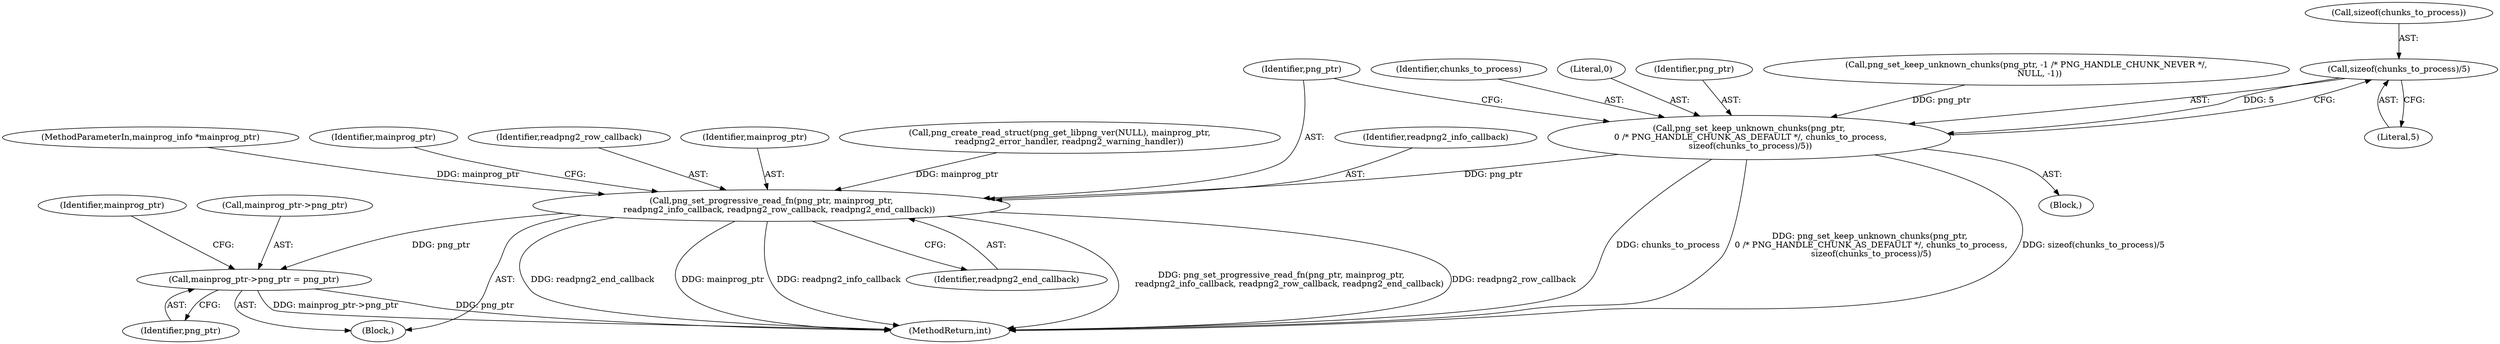 digraph "0_Android_9d4853418ab2f754c2b63e091c29c5529b8b86ca_4@API" {
"1000178" [label="(Call,sizeof(chunks_to_process)/5)"];
"1000174" [label="(Call,png_set_keep_unknown_chunks(png_ptr,\n 0 /* PNG_HANDLE_CHUNK_AS_DEFAULT */, chunks_to_process,\n sizeof(chunks_to_process)/5))"];
"1000182" [label="(Call,png_set_progressive_read_fn(png_ptr, mainprog_ptr,\n      readpng2_info_callback, readpng2_row_callback, readpng2_end_callback))"];
"1000188" [label="(Call,mainprog_ptr->png_ptr = png_ptr)"];
"1000190" [label="(Identifier,mainprog_ptr)"];
"1000177" [label="(Identifier,chunks_to_process)"];
"1000192" [label="(Identifier,png_ptr)"];
"1000200" [label="(MethodReturn,int)"];
"1000186" [label="(Identifier,readpng2_row_callback)"];
"1000184" [label="(Identifier,mainprog_ptr)"];
"1000195" [label="(Identifier,mainprog_ptr)"];
"1000125" [label="(Call,png_create_read_struct(png_get_libpng_ver(NULL), mainprog_ptr,\n       readpng2_error_handler, readpng2_warning_handler))"];
"1000182" [label="(Call,png_set_progressive_read_fn(png_ptr, mainprog_ptr,\n      readpng2_info_callback, readpng2_row_callback, readpng2_end_callback))"];
"1000174" [label="(Call,png_set_keep_unknown_chunks(png_ptr,\n 0 /* PNG_HANDLE_CHUNK_AS_DEFAULT */, chunks_to_process,\n sizeof(chunks_to_process)/5))"];
"1000119" [label="(MethodParameterIn,mainprog_info *mainprog_ptr)"];
"1000120" [label="(Block,)"];
"1000187" [label="(Identifier,readpng2_end_callback)"];
"1000183" [label="(Identifier,png_ptr)"];
"1000178" [label="(Call,sizeof(chunks_to_process)/5)"];
"1000189" [label="(Call,mainprog_ptr->png_ptr)"];
"1000176" [label="(Literal,0)"];
"1000175" [label="(Identifier,png_ptr)"];
"1000188" [label="(Call,mainprog_ptr->png_ptr = png_ptr)"];
"1000179" [label="(Call,sizeof(chunks_to_process))"];
"1000181" [label="(Literal,5)"];
"1000167" [label="(Call,png_set_keep_unknown_chunks(png_ptr, -1 /* PNG_HANDLE_CHUNK_NEVER */,\n          NULL, -1))"];
"1000185" [label="(Identifier,readpng2_info_callback)"];
"1000165" [label="(Block,)"];
"1000178" -> "1000174"  [label="AST: "];
"1000178" -> "1000181"  [label="CFG: "];
"1000179" -> "1000178"  [label="AST: "];
"1000181" -> "1000178"  [label="AST: "];
"1000174" -> "1000178"  [label="CFG: "];
"1000178" -> "1000174"  [label="DDG: 5"];
"1000174" -> "1000165"  [label="AST: "];
"1000175" -> "1000174"  [label="AST: "];
"1000176" -> "1000174"  [label="AST: "];
"1000177" -> "1000174"  [label="AST: "];
"1000183" -> "1000174"  [label="CFG: "];
"1000174" -> "1000200"  [label="DDG: chunks_to_process"];
"1000174" -> "1000200"  [label="DDG: png_set_keep_unknown_chunks(png_ptr,\n 0 /* PNG_HANDLE_CHUNK_AS_DEFAULT */, chunks_to_process,\n sizeof(chunks_to_process)/5)"];
"1000174" -> "1000200"  [label="DDG: sizeof(chunks_to_process)/5"];
"1000167" -> "1000174"  [label="DDG: png_ptr"];
"1000174" -> "1000182"  [label="DDG: png_ptr"];
"1000182" -> "1000120"  [label="AST: "];
"1000182" -> "1000187"  [label="CFG: "];
"1000183" -> "1000182"  [label="AST: "];
"1000184" -> "1000182"  [label="AST: "];
"1000185" -> "1000182"  [label="AST: "];
"1000186" -> "1000182"  [label="AST: "];
"1000187" -> "1000182"  [label="AST: "];
"1000190" -> "1000182"  [label="CFG: "];
"1000182" -> "1000200"  [label="DDG: readpng2_info_callback"];
"1000182" -> "1000200"  [label="DDG: png_set_progressive_read_fn(png_ptr, mainprog_ptr,\n      readpng2_info_callback, readpng2_row_callback, readpng2_end_callback)"];
"1000182" -> "1000200"  [label="DDG: readpng2_row_callback"];
"1000182" -> "1000200"  [label="DDG: readpng2_end_callback"];
"1000182" -> "1000200"  [label="DDG: mainprog_ptr"];
"1000125" -> "1000182"  [label="DDG: mainprog_ptr"];
"1000119" -> "1000182"  [label="DDG: mainprog_ptr"];
"1000182" -> "1000188"  [label="DDG: png_ptr"];
"1000188" -> "1000120"  [label="AST: "];
"1000188" -> "1000192"  [label="CFG: "];
"1000189" -> "1000188"  [label="AST: "];
"1000192" -> "1000188"  [label="AST: "];
"1000195" -> "1000188"  [label="CFG: "];
"1000188" -> "1000200"  [label="DDG: mainprog_ptr->png_ptr"];
"1000188" -> "1000200"  [label="DDG: png_ptr"];
}
